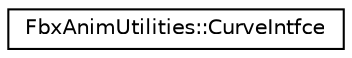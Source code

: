 digraph "クラス階層図"
{
  edge [fontname="Helvetica",fontsize="10",labelfontname="Helvetica",labelfontsize="10"];
  node [fontname="Helvetica",fontsize="10",shape=record];
  rankdir="LR";
  Node0 [label="FbxAnimUtilities::CurveIntfce",height=0.2,width=0.4,color="black", fillcolor="white", style="filled",URL="$class_fbx_anim_utilities_1_1_curve_intfce.html"];
}
